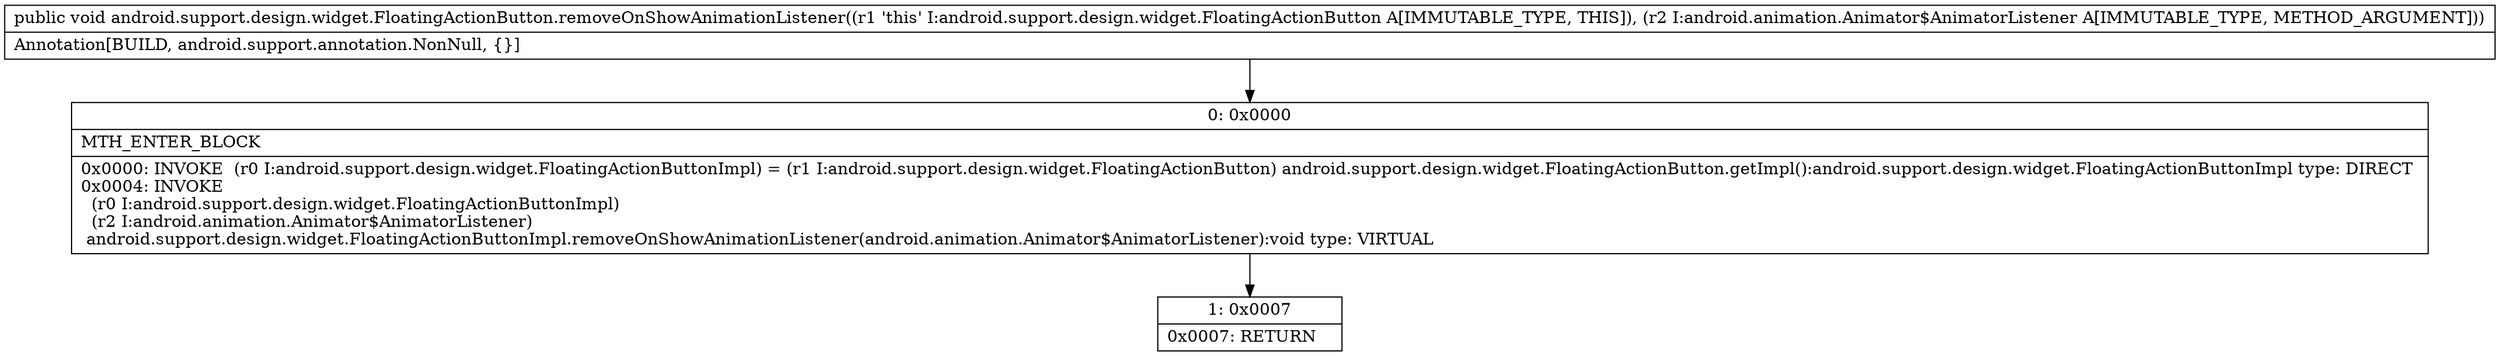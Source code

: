 digraph "CFG forandroid.support.design.widget.FloatingActionButton.removeOnShowAnimationListener(Landroid\/animation\/Animator$AnimatorListener;)V" {
Node_0 [shape=record,label="{0\:\ 0x0000|MTH_ENTER_BLOCK\l|0x0000: INVOKE  (r0 I:android.support.design.widget.FloatingActionButtonImpl) = (r1 I:android.support.design.widget.FloatingActionButton) android.support.design.widget.FloatingActionButton.getImpl():android.support.design.widget.FloatingActionButtonImpl type: DIRECT \l0x0004: INVOKE  \l  (r0 I:android.support.design.widget.FloatingActionButtonImpl)\l  (r2 I:android.animation.Animator$AnimatorListener)\l android.support.design.widget.FloatingActionButtonImpl.removeOnShowAnimationListener(android.animation.Animator$AnimatorListener):void type: VIRTUAL \l}"];
Node_1 [shape=record,label="{1\:\ 0x0007|0x0007: RETURN   \l}"];
MethodNode[shape=record,label="{public void android.support.design.widget.FloatingActionButton.removeOnShowAnimationListener((r1 'this' I:android.support.design.widget.FloatingActionButton A[IMMUTABLE_TYPE, THIS]), (r2 I:android.animation.Animator$AnimatorListener A[IMMUTABLE_TYPE, METHOD_ARGUMENT]))  | Annotation[BUILD, android.support.annotation.NonNull, \{\}]\l}"];
MethodNode -> Node_0;
Node_0 -> Node_1;
}

